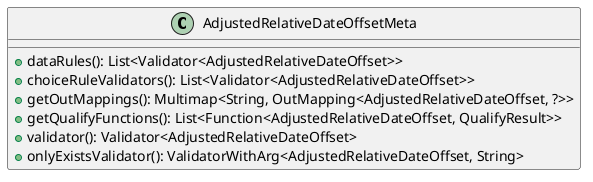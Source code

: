 @startuml

    class AdjustedRelativeDateOffsetMeta [[AdjustedRelativeDateOffsetMeta.html]] {
        +dataRules(): List<Validator<AdjustedRelativeDateOffset>>
        +choiceRuleValidators(): List<Validator<AdjustedRelativeDateOffset>>
        +getOutMappings(): Multimap<String, OutMapping<AdjustedRelativeDateOffset, ?>>
        +getQualifyFunctions(): List<Function<AdjustedRelativeDateOffset, QualifyResult>>
        +validator(): Validator<AdjustedRelativeDateOffset>
        +onlyExistsValidator(): ValidatorWithArg<AdjustedRelativeDateOffset, String>
    }

@enduml
